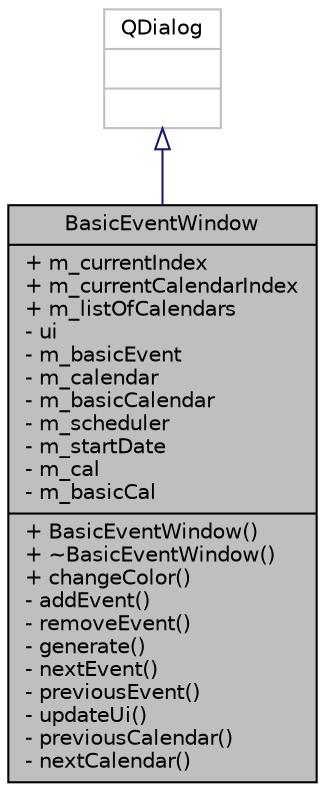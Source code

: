 digraph "BasicEventWindow"
{
 // LATEX_PDF_SIZE
  edge [fontname="Helvetica",fontsize="10",labelfontname="Helvetica",labelfontsize="10"];
  node [fontname="Helvetica",fontsize="10",shape=record];
  Node1 [label="{BasicEventWindow\n|+ m_currentIndex\l+ m_currentCalendarIndex\l+ m_listOfCalendars\l- ui\l- m_basicEvent\l- m_calendar\l- m_basicCalendar\l- m_scheduler\l- m_startDate\l- m_cal\l- m_basicCal\l|+ BasicEventWindow()\l+ ~BasicEventWindow()\l+ changeColor()\l- addEvent()\l- removeEvent()\l- generate()\l- nextEvent()\l- previousEvent()\l- updateUi()\l- previousCalendar()\l- nextCalendar()\l}",height=0.2,width=0.4,color="black", fillcolor="grey75", style="filled", fontcolor="black",tooltip=" "];
  Node2 -> Node1 [dir="back",color="midnightblue",fontsize="10",style="solid",arrowtail="onormal",fontname="Helvetica"];
  Node2 [label="{QDialog\n||}",height=0.2,width=0.4,color="grey75", fillcolor="white", style="filled",tooltip=" "];
}
